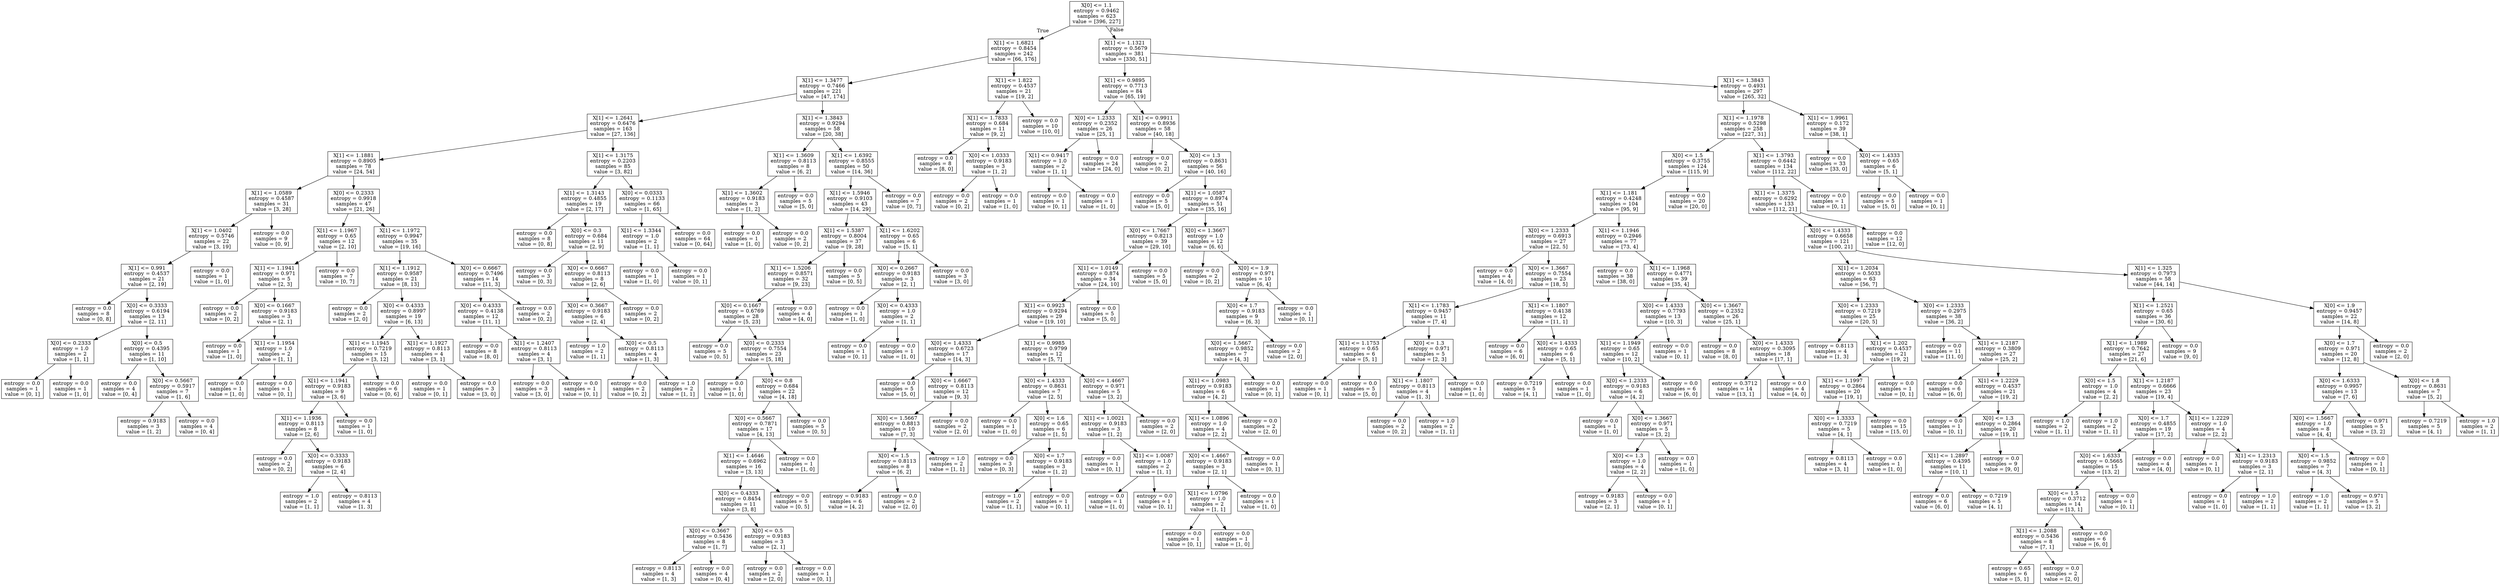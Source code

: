 digraph Tree {
node [shape=box] ;
0 [label="X[0] <= 1.1\nentropy = 0.9462\nsamples = 623\nvalue = [396, 227]"] ;
1 [label="X[1] <= 1.6821\nentropy = 0.8454\nsamples = 242\nvalue = [66, 176]"] ;
0 -> 1 [labeldistance=2.5, labelangle=45, headlabel="True"] ;
2 [label="X[1] <= 1.3477\nentropy = 0.7466\nsamples = 221\nvalue = [47, 174]"] ;
1 -> 2 ;
3 [label="X[1] <= 1.2641\nentropy = 0.6476\nsamples = 163\nvalue = [27, 136]"] ;
2 -> 3 ;
4 [label="X[1] <= 1.1881\nentropy = 0.8905\nsamples = 78\nvalue = [24, 54]"] ;
3 -> 4 ;
5 [label="X[1] <= 1.0589\nentropy = 0.4587\nsamples = 31\nvalue = [3, 28]"] ;
4 -> 5 ;
6 [label="X[1] <= 1.0402\nentropy = 0.5746\nsamples = 22\nvalue = [3, 19]"] ;
5 -> 6 ;
7 [label="X[1] <= 0.991\nentropy = 0.4537\nsamples = 21\nvalue = [2, 19]"] ;
6 -> 7 ;
8 [label="entropy = 0.0\nsamples = 8\nvalue = [0, 8]"] ;
7 -> 8 ;
9 [label="X[0] <= 0.3333\nentropy = 0.6194\nsamples = 13\nvalue = [2, 11]"] ;
7 -> 9 ;
10 [label="X[0] <= 0.2333\nentropy = 1.0\nsamples = 2\nvalue = [1, 1]"] ;
9 -> 10 ;
11 [label="entropy = 0.0\nsamples = 1\nvalue = [0, 1]"] ;
10 -> 11 ;
12 [label="entropy = 0.0\nsamples = 1\nvalue = [1, 0]"] ;
10 -> 12 ;
13 [label="X[0] <= 0.5\nentropy = 0.4395\nsamples = 11\nvalue = [1, 10]"] ;
9 -> 13 ;
14 [label="entropy = 0.0\nsamples = 4\nvalue = [0, 4]"] ;
13 -> 14 ;
15 [label="X[0] <= 0.5667\nentropy = 0.5917\nsamples = 7\nvalue = [1, 6]"] ;
13 -> 15 ;
16 [label="entropy = 0.9183\nsamples = 3\nvalue = [1, 2]"] ;
15 -> 16 ;
17 [label="entropy = 0.0\nsamples = 4\nvalue = [0, 4]"] ;
15 -> 17 ;
18 [label="entropy = 0.0\nsamples = 1\nvalue = [1, 0]"] ;
6 -> 18 ;
19 [label="entropy = 0.0\nsamples = 9\nvalue = [0, 9]"] ;
5 -> 19 ;
20 [label="X[0] <= 0.2333\nentropy = 0.9918\nsamples = 47\nvalue = [21, 26]"] ;
4 -> 20 ;
21 [label="X[1] <= 1.1967\nentropy = 0.65\nsamples = 12\nvalue = [2, 10]"] ;
20 -> 21 ;
22 [label="X[1] <= 1.1941\nentropy = 0.971\nsamples = 5\nvalue = [2, 3]"] ;
21 -> 22 ;
23 [label="entropy = 0.0\nsamples = 2\nvalue = [0, 2]"] ;
22 -> 23 ;
24 [label="X[0] <= 0.1667\nentropy = 0.9183\nsamples = 3\nvalue = [2, 1]"] ;
22 -> 24 ;
25 [label="entropy = 0.0\nsamples = 1\nvalue = [1, 0]"] ;
24 -> 25 ;
26 [label="X[1] <= 1.1954\nentropy = 1.0\nsamples = 2\nvalue = [1, 1]"] ;
24 -> 26 ;
27 [label="entropy = 0.0\nsamples = 1\nvalue = [1, 0]"] ;
26 -> 27 ;
28 [label="entropy = 0.0\nsamples = 1\nvalue = [0, 1]"] ;
26 -> 28 ;
29 [label="entropy = 0.0\nsamples = 7\nvalue = [0, 7]"] ;
21 -> 29 ;
30 [label="X[1] <= 1.1972\nentropy = 0.9947\nsamples = 35\nvalue = [19, 16]"] ;
20 -> 30 ;
31 [label="X[1] <= 1.1912\nentropy = 0.9587\nsamples = 21\nvalue = [8, 13]"] ;
30 -> 31 ;
32 [label="entropy = 0.0\nsamples = 2\nvalue = [2, 0]"] ;
31 -> 32 ;
33 [label="X[0] <= 0.4333\nentropy = 0.8997\nsamples = 19\nvalue = [6, 13]"] ;
31 -> 33 ;
34 [label="X[1] <= 1.1945\nentropy = 0.7219\nsamples = 15\nvalue = [3, 12]"] ;
33 -> 34 ;
35 [label="X[1] <= 1.1941\nentropy = 0.9183\nsamples = 9\nvalue = [3, 6]"] ;
34 -> 35 ;
36 [label="X[1] <= 1.1936\nentropy = 0.8113\nsamples = 8\nvalue = [2, 6]"] ;
35 -> 36 ;
37 [label="entropy = 0.0\nsamples = 2\nvalue = [0, 2]"] ;
36 -> 37 ;
38 [label="X[0] <= 0.3333\nentropy = 0.9183\nsamples = 6\nvalue = [2, 4]"] ;
36 -> 38 ;
39 [label="entropy = 1.0\nsamples = 2\nvalue = [1, 1]"] ;
38 -> 39 ;
40 [label="entropy = 0.8113\nsamples = 4\nvalue = [1, 3]"] ;
38 -> 40 ;
41 [label="entropy = 0.0\nsamples = 1\nvalue = [1, 0]"] ;
35 -> 41 ;
42 [label="entropy = 0.0\nsamples = 6\nvalue = [0, 6]"] ;
34 -> 42 ;
43 [label="X[1] <= 1.1927\nentropy = 0.8113\nsamples = 4\nvalue = [3, 1]"] ;
33 -> 43 ;
44 [label="entropy = 0.0\nsamples = 1\nvalue = [0, 1]"] ;
43 -> 44 ;
45 [label="entropy = 0.0\nsamples = 3\nvalue = [3, 0]"] ;
43 -> 45 ;
46 [label="X[0] <= 0.6667\nentropy = 0.7496\nsamples = 14\nvalue = [11, 3]"] ;
30 -> 46 ;
47 [label="X[0] <= 0.4333\nentropy = 0.4138\nsamples = 12\nvalue = [11, 1]"] ;
46 -> 47 ;
48 [label="entropy = 0.0\nsamples = 8\nvalue = [8, 0]"] ;
47 -> 48 ;
49 [label="X[1] <= 1.2407\nentropy = 0.8113\nsamples = 4\nvalue = [3, 1]"] ;
47 -> 49 ;
50 [label="entropy = 0.0\nsamples = 3\nvalue = [3, 0]"] ;
49 -> 50 ;
51 [label="entropy = 0.0\nsamples = 1\nvalue = [0, 1]"] ;
49 -> 51 ;
52 [label="entropy = 0.0\nsamples = 2\nvalue = [0, 2]"] ;
46 -> 52 ;
53 [label="X[1] <= 1.3175\nentropy = 0.2203\nsamples = 85\nvalue = [3, 82]"] ;
3 -> 53 ;
54 [label="X[1] <= 1.3143\nentropy = 0.4855\nsamples = 19\nvalue = [2, 17]"] ;
53 -> 54 ;
55 [label="entropy = 0.0\nsamples = 8\nvalue = [0, 8]"] ;
54 -> 55 ;
56 [label="X[0] <= 0.3\nentropy = 0.684\nsamples = 11\nvalue = [2, 9]"] ;
54 -> 56 ;
57 [label="entropy = 0.0\nsamples = 3\nvalue = [0, 3]"] ;
56 -> 57 ;
58 [label="X[0] <= 0.6667\nentropy = 0.8113\nsamples = 8\nvalue = [2, 6]"] ;
56 -> 58 ;
59 [label="X[0] <= 0.3667\nentropy = 0.9183\nsamples = 6\nvalue = [2, 4]"] ;
58 -> 59 ;
60 [label="entropy = 1.0\nsamples = 2\nvalue = [1, 1]"] ;
59 -> 60 ;
61 [label="X[0] <= 0.5\nentropy = 0.8113\nsamples = 4\nvalue = [1, 3]"] ;
59 -> 61 ;
62 [label="entropy = 0.0\nsamples = 2\nvalue = [0, 2]"] ;
61 -> 62 ;
63 [label="entropy = 1.0\nsamples = 2\nvalue = [1, 1]"] ;
61 -> 63 ;
64 [label="entropy = 0.0\nsamples = 2\nvalue = [0, 2]"] ;
58 -> 64 ;
65 [label="X[0] <= 0.0333\nentropy = 0.1133\nsamples = 66\nvalue = [1, 65]"] ;
53 -> 65 ;
66 [label="X[1] <= 1.3344\nentropy = 1.0\nsamples = 2\nvalue = [1, 1]"] ;
65 -> 66 ;
67 [label="entropy = 0.0\nsamples = 1\nvalue = [1, 0]"] ;
66 -> 67 ;
68 [label="entropy = 0.0\nsamples = 1\nvalue = [0, 1]"] ;
66 -> 68 ;
69 [label="entropy = 0.0\nsamples = 64\nvalue = [0, 64]"] ;
65 -> 69 ;
70 [label="X[1] <= 1.3843\nentropy = 0.9294\nsamples = 58\nvalue = [20, 38]"] ;
2 -> 70 ;
71 [label="X[1] <= 1.3609\nentropy = 0.8113\nsamples = 8\nvalue = [6, 2]"] ;
70 -> 71 ;
72 [label="X[1] <= 1.3602\nentropy = 0.9183\nsamples = 3\nvalue = [1, 2]"] ;
71 -> 72 ;
73 [label="entropy = 0.0\nsamples = 1\nvalue = [1, 0]"] ;
72 -> 73 ;
74 [label="entropy = 0.0\nsamples = 2\nvalue = [0, 2]"] ;
72 -> 74 ;
75 [label="entropy = 0.0\nsamples = 5\nvalue = [5, 0]"] ;
71 -> 75 ;
76 [label="X[1] <= 1.6392\nentropy = 0.8555\nsamples = 50\nvalue = [14, 36]"] ;
70 -> 76 ;
77 [label="X[1] <= 1.5946\nentropy = 0.9103\nsamples = 43\nvalue = [14, 29]"] ;
76 -> 77 ;
78 [label="X[1] <= 1.5387\nentropy = 0.8004\nsamples = 37\nvalue = [9, 28]"] ;
77 -> 78 ;
79 [label="X[1] <= 1.5206\nentropy = 0.8571\nsamples = 32\nvalue = [9, 23]"] ;
78 -> 79 ;
80 [label="X[0] <= 0.1667\nentropy = 0.6769\nsamples = 28\nvalue = [5, 23]"] ;
79 -> 80 ;
81 [label="entropy = 0.0\nsamples = 5\nvalue = [0, 5]"] ;
80 -> 81 ;
82 [label="X[0] <= 0.2333\nentropy = 0.7554\nsamples = 23\nvalue = [5, 18]"] ;
80 -> 82 ;
83 [label="entropy = 0.0\nsamples = 1\nvalue = [1, 0]"] ;
82 -> 83 ;
84 [label="X[0] <= 0.8\nentropy = 0.684\nsamples = 22\nvalue = [4, 18]"] ;
82 -> 84 ;
85 [label="X[0] <= 0.5667\nentropy = 0.7871\nsamples = 17\nvalue = [4, 13]"] ;
84 -> 85 ;
86 [label="X[1] <= 1.4646\nentropy = 0.6962\nsamples = 16\nvalue = [3, 13]"] ;
85 -> 86 ;
87 [label="X[0] <= 0.4333\nentropy = 0.8454\nsamples = 11\nvalue = [3, 8]"] ;
86 -> 87 ;
88 [label="X[0] <= 0.3667\nentropy = 0.5436\nsamples = 8\nvalue = [1, 7]"] ;
87 -> 88 ;
89 [label="entropy = 0.8113\nsamples = 4\nvalue = [1, 3]"] ;
88 -> 89 ;
90 [label="entropy = 0.0\nsamples = 4\nvalue = [0, 4]"] ;
88 -> 90 ;
91 [label="X[0] <= 0.5\nentropy = 0.9183\nsamples = 3\nvalue = [2, 1]"] ;
87 -> 91 ;
92 [label="entropy = 0.0\nsamples = 2\nvalue = [2, 0]"] ;
91 -> 92 ;
93 [label="entropy = 0.0\nsamples = 1\nvalue = [0, 1]"] ;
91 -> 93 ;
94 [label="entropy = 0.0\nsamples = 5\nvalue = [0, 5]"] ;
86 -> 94 ;
95 [label="entropy = 0.0\nsamples = 1\nvalue = [1, 0]"] ;
85 -> 95 ;
96 [label="entropy = 0.0\nsamples = 5\nvalue = [0, 5]"] ;
84 -> 96 ;
97 [label="entropy = 0.0\nsamples = 4\nvalue = [4, 0]"] ;
79 -> 97 ;
98 [label="entropy = 0.0\nsamples = 5\nvalue = [0, 5]"] ;
78 -> 98 ;
99 [label="X[1] <= 1.6202\nentropy = 0.65\nsamples = 6\nvalue = [5, 1]"] ;
77 -> 99 ;
100 [label="X[0] <= 0.2667\nentropy = 0.9183\nsamples = 3\nvalue = [2, 1]"] ;
99 -> 100 ;
101 [label="entropy = 0.0\nsamples = 1\nvalue = [1, 0]"] ;
100 -> 101 ;
102 [label="X[0] <= 0.4333\nentropy = 1.0\nsamples = 2\nvalue = [1, 1]"] ;
100 -> 102 ;
103 [label="entropy = 0.0\nsamples = 1\nvalue = [0, 1]"] ;
102 -> 103 ;
104 [label="entropy = 0.0\nsamples = 1\nvalue = [1, 0]"] ;
102 -> 104 ;
105 [label="entropy = 0.0\nsamples = 3\nvalue = [3, 0]"] ;
99 -> 105 ;
106 [label="entropy = 0.0\nsamples = 7\nvalue = [0, 7]"] ;
76 -> 106 ;
107 [label="X[1] <= 1.822\nentropy = 0.4537\nsamples = 21\nvalue = [19, 2]"] ;
1 -> 107 ;
108 [label="X[1] <= 1.7833\nentropy = 0.684\nsamples = 11\nvalue = [9, 2]"] ;
107 -> 108 ;
109 [label="entropy = 0.0\nsamples = 8\nvalue = [8, 0]"] ;
108 -> 109 ;
110 [label="X[0] <= 1.0333\nentropy = 0.9183\nsamples = 3\nvalue = [1, 2]"] ;
108 -> 110 ;
111 [label="entropy = 0.0\nsamples = 2\nvalue = [0, 2]"] ;
110 -> 111 ;
112 [label="entropy = 0.0\nsamples = 1\nvalue = [1, 0]"] ;
110 -> 112 ;
113 [label="entropy = 0.0\nsamples = 10\nvalue = [10, 0]"] ;
107 -> 113 ;
114 [label="X[1] <= 1.1321\nentropy = 0.5679\nsamples = 381\nvalue = [330, 51]"] ;
0 -> 114 [labeldistance=2.5, labelangle=-45, headlabel="False"] ;
115 [label="X[1] <= 0.9895\nentropy = 0.7713\nsamples = 84\nvalue = [65, 19]"] ;
114 -> 115 ;
116 [label="X[0] <= 1.2333\nentropy = 0.2352\nsamples = 26\nvalue = [25, 1]"] ;
115 -> 116 ;
117 [label="X[1] <= 0.9417\nentropy = 1.0\nsamples = 2\nvalue = [1, 1]"] ;
116 -> 117 ;
118 [label="entropy = 0.0\nsamples = 1\nvalue = [0, 1]"] ;
117 -> 118 ;
119 [label="entropy = 0.0\nsamples = 1\nvalue = [1, 0]"] ;
117 -> 119 ;
120 [label="entropy = 0.0\nsamples = 24\nvalue = [24, 0]"] ;
116 -> 120 ;
121 [label="X[1] <= 0.9911\nentropy = 0.8936\nsamples = 58\nvalue = [40, 18]"] ;
115 -> 121 ;
122 [label="entropy = 0.0\nsamples = 2\nvalue = [0, 2]"] ;
121 -> 122 ;
123 [label="X[0] <= 1.3\nentropy = 0.8631\nsamples = 56\nvalue = [40, 16]"] ;
121 -> 123 ;
124 [label="entropy = 0.0\nsamples = 5\nvalue = [5, 0]"] ;
123 -> 124 ;
125 [label="X[1] <= 1.0587\nentropy = 0.8974\nsamples = 51\nvalue = [35, 16]"] ;
123 -> 125 ;
126 [label="X[0] <= 1.7667\nentropy = 0.8213\nsamples = 39\nvalue = [29, 10]"] ;
125 -> 126 ;
127 [label="X[1] <= 1.0149\nentropy = 0.874\nsamples = 34\nvalue = [24, 10]"] ;
126 -> 127 ;
128 [label="X[1] <= 0.9923\nentropy = 0.9294\nsamples = 29\nvalue = [19, 10]"] ;
127 -> 128 ;
129 [label="X[0] <= 1.4333\nentropy = 0.6723\nsamples = 17\nvalue = [14, 3]"] ;
128 -> 129 ;
130 [label="entropy = 0.0\nsamples = 5\nvalue = [5, 0]"] ;
129 -> 130 ;
131 [label="X[0] <= 1.6667\nentropy = 0.8113\nsamples = 12\nvalue = [9, 3]"] ;
129 -> 131 ;
132 [label="X[0] <= 1.5667\nentropy = 0.8813\nsamples = 10\nvalue = [7, 3]"] ;
131 -> 132 ;
133 [label="X[0] <= 1.5\nentropy = 0.8113\nsamples = 8\nvalue = [6, 2]"] ;
132 -> 133 ;
134 [label="entropy = 0.9183\nsamples = 6\nvalue = [4, 2]"] ;
133 -> 134 ;
135 [label="entropy = 0.0\nsamples = 2\nvalue = [2, 0]"] ;
133 -> 135 ;
136 [label="entropy = 1.0\nsamples = 2\nvalue = [1, 1]"] ;
132 -> 136 ;
137 [label="entropy = 0.0\nsamples = 2\nvalue = [2, 0]"] ;
131 -> 137 ;
138 [label="X[1] <= 0.9985\nentropy = 0.9799\nsamples = 12\nvalue = [5, 7]"] ;
128 -> 138 ;
139 [label="X[0] <= 1.4333\nentropy = 0.8631\nsamples = 7\nvalue = [2, 5]"] ;
138 -> 139 ;
140 [label="entropy = 0.0\nsamples = 1\nvalue = [1, 0]"] ;
139 -> 140 ;
141 [label="X[0] <= 1.6\nentropy = 0.65\nsamples = 6\nvalue = [1, 5]"] ;
139 -> 141 ;
142 [label="entropy = 0.0\nsamples = 3\nvalue = [0, 3]"] ;
141 -> 142 ;
143 [label="X[0] <= 1.7\nentropy = 0.9183\nsamples = 3\nvalue = [1, 2]"] ;
141 -> 143 ;
144 [label="entropy = 1.0\nsamples = 2\nvalue = [1, 1]"] ;
143 -> 144 ;
145 [label="entropy = 0.0\nsamples = 1\nvalue = [0, 1]"] ;
143 -> 145 ;
146 [label="X[0] <= 1.4667\nentropy = 0.971\nsamples = 5\nvalue = [3, 2]"] ;
138 -> 146 ;
147 [label="X[1] <= 1.0021\nentropy = 0.9183\nsamples = 3\nvalue = [1, 2]"] ;
146 -> 147 ;
148 [label="entropy = 0.0\nsamples = 1\nvalue = [0, 1]"] ;
147 -> 148 ;
149 [label="X[1] <= 1.0087\nentropy = 1.0\nsamples = 2\nvalue = [1, 1]"] ;
147 -> 149 ;
150 [label="entropy = 0.0\nsamples = 1\nvalue = [1, 0]"] ;
149 -> 150 ;
151 [label="entropy = 0.0\nsamples = 1\nvalue = [0, 1]"] ;
149 -> 151 ;
152 [label="entropy = 0.0\nsamples = 2\nvalue = [2, 0]"] ;
146 -> 152 ;
153 [label="entropy = 0.0\nsamples = 5\nvalue = [5, 0]"] ;
127 -> 153 ;
154 [label="entropy = 0.0\nsamples = 5\nvalue = [5, 0]"] ;
126 -> 154 ;
155 [label="X[0] <= 1.3667\nentropy = 1.0\nsamples = 12\nvalue = [6, 6]"] ;
125 -> 155 ;
156 [label="entropy = 0.0\nsamples = 2\nvalue = [0, 2]"] ;
155 -> 156 ;
157 [label="X[0] <= 1.9\nentropy = 0.971\nsamples = 10\nvalue = [6, 4]"] ;
155 -> 157 ;
158 [label="X[0] <= 1.7\nentropy = 0.9183\nsamples = 9\nvalue = [6, 3]"] ;
157 -> 158 ;
159 [label="X[0] <= 1.5667\nentropy = 0.9852\nsamples = 7\nvalue = [4, 3]"] ;
158 -> 159 ;
160 [label="X[1] <= 1.0983\nentropy = 0.9183\nsamples = 6\nvalue = [4, 2]"] ;
159 -> 160 ;
161 [label="X[1] <= 1.0896\nentropy = 1.0\nsamples = 4\nvalue = [2, 2]"] ;
160 -> 161 ;
162 [label="X[0] <= 1.4667\nentropy = 0.9183\nsamples = 3\nvalue = [2, 1]"] ;
161 -> 162 ;
163 [label="X[1] <= 1.0796\nentropy = 1.0\nsamples = 2\nvalue = [1, 1]"] ;
162 -> 163 ;
164 [label="entropy = 0.0\nsamples = 1\nvalue = [0, 1]"] ;
163 -> 164 ;
165 [label="entropy = 0.0\nsamples = 1\nvalue = [1, 0]"] ;
163 -> 165 ;
166 [label="entropy = 0.0\nsamples = 1\nvalue = [1, 0]"] ;
162 -> 166 ;
167 [label="entropy = 0.0\nsamples = 1\nvalue = [0, 1]"] ;
161 -> 167 ;
168 [label="entropy = 0.0\nsamples = 2\nvalue = [2, 0]"] ;
160 -> 168 ;
169 [label="entropy = 0.0\nsamples = 1\nvalue = [0, 1]"] ;
159 -> 169 ;
170 [label="entropy = 0.0\nsamples = 2\nvalue = [2, 0]"] ;
158 -> 170 ;
171 [label="entropy = 0.0\nsamples = 1\nvalue = [0, 1]"] ;
157 -> 171 ;
172 [label="X[1] <= 1.3843\nentropy = 0.4931\nsamples = 297\nvalue = [265, 32]"] ;
114 -> 172 ;
173 [label="X[1] <= 1.1978\nentropy = 0.5298\nsamples = 258\nvalue = [227, 31]"] ;
172 -> 173 ;
174 [label="X[0] <= 1.5\nentropy = 0.3755\nsamples = 124\nvalue = [115, 9]"] ;
173 -> 174 ;
175 [label="X[1] <= 1.181\nentropy = 0.4248\nsamples = 104\nvalue = [95, 9]"] ;
174 -> 175 ;
176 [label="X[0] <= 1.2333\nentropy = 0.6913\nsamples = 27\nvalue = [22, 5]"] ;
175 -> 176 ;
177 [label="entropy = 0.0\nsamples = 4\nvalue = [4, 0]"] ;
176 -> 177 ;
178 [label="X[0] <= 1.3667\nentropy = 0.7554\nsamples = 23\nvalue = [18, 5]"] ;
176 -> 178 ;
179 [label="X[1] <= 1.1783\nentropy = 0.9457\nsamples = 11\nvalue = [7, 4]"] ;
178 -> 179 ;
180 [label="X[1] <= 1.1753\nentropy = 0.65\nsamples = 6\nvalue = [5, 1]"] ;
179 -> 180 ;
181 [label="entropy = 0.0\nsamples = 1\nvalue = [0, 1]"] ;
180 -> 181 ;
182 [label="entropy = 0.0\nsamples = 5\nvalue = [5, 0]"] ;
180 -> 182 ;
183 [label="X[0] <= 1.3\nentropy = 0.971\nsamples = 5\nvalue = [2, 3]"] ;
179 -> 183 ;
184 [label="X[1] <= 1.1807\nentropy = 0.8113\nsamples = 4\nvalue = [1, 3]"] ;
183 -> 184 ;
185 [label="entropy = 0.0\nsamples = 2\nvalue = [0, 2]"] ;
184 -> 185 ;
186 [label="entropy = 1.0\nsamples = 2\nvalue = [1, 1]"] ;
184 -> 186 ;
187 [label="entropy = 0.0\nsamples = 1\nvalue = [1, 0]"] ;
183 -> 187 ;
188 [label="X[1] <= 1.1807\nentropy = 0.4138\nsamples = 12\nvalue = [11, 1]"] ;
178 -> 188 ;
189 [label="entropy = 0.0\nsamples = 6\nvalue = [6, 0]"] ;
188 -> 189 ;
190 [label="X[0] <= 1.4333\nentropy = 0.65\nsamples = 6\nvalue = [5, 1]"] ;
188 -> 190 ;
191 [label="entropy = 0.7219\nsamples = 5\nvalue = [4, 1]"] ;
190 -> 191 ;
192 [label="entropy = 0.0\nsamples = 1\nvalue = [1, 0]"] ;
190 -> 192 ;
193 [label="X[1] <= 1.1946\nentropy = 0.2946\nsamples = 77\nvalue = [73, 4]"] ;
175 -> 193 ;
194 [label="entropy = 0.0\nsamples = 38\nvalue = [38, 0]"] ;
193 -> 194 ;
195 [label="X[1] <= 1.1968\nentropy = 0.4771\nsamples = 39\nvalue = [35, 4]"] ;
193 -> 195 ;
196 [label="X[0] <= 1.4333\nentropy = 0.7793\nsamples = 13\nvalue = [10, 3]"] ;
195 -> 196 ;
197 [label="X[1] <= 1.1949\nentropy = 0.65\nsamples = 12\nvalue = [10, 2]"] ;
196 -> 197 ;
198 [label="X[0] <= 1.2333\nentropy = 0.9183\nsamples = 6\nvalue = [4, 2]"] ;
197 -> 198 ;
199 [label="entropy = 0.0\nsamples = 1\nvalue = [1, 0]"] ;
198 -> 199 ;
200 [label="X[0] <= 1.3667\nentropy = 0.971\nsamples = 5\nvalue = [3, 2]"] ;
198 -> 200 ;
201 [label="X[0] <= 1.3\nentropy = 1.0\nsamples = 4\nvalue = [2, 2]"] ;
200 -> 201 ;
202 [label="entropy = 0.9183\nsamples = 3\nvalue = [2, 1]"] ;
201 -> 202 ;
203 [label="entropy = 0.0\nsamples = 1\nvalue = [0, 1]"] ;
201 -> 203 ;
204 [label="entropy = 0.0\nsamples = 1\nvalue = [1, 0]"] ;
200 -> 204 ;
205 [label="entropy = 0.0\nsamples = 6\nvalue = [6, 0]"] ;
197 -> 205 ;
206 [label="entropy = 0.0\nsamples = 1\nvalue = [0, 1]"] ;
196 -> 206 ;
207 [label="X[0] <= 1.3667\nentropy = 0.2352\nsamples = 26\nvalue = [25, 1]"] ;
195 -> 207 ;
208 [label="entropy = 0.0\nsamples = 8\nvalue = [8, 0]"] ;
207 -> 208 ;
209 [label="X[0] <= 1.4333\nentropy = 0.3095\nsamples = 18\nvalue = [17, 1]"] ;
207 -> 209 ;
210 [label="entropy = 0.3712\nsamples = 14\nvalue = [13, 1]"] ;
209 -> 210 ;
211 [label="entropy = 0.0\nsamples = 4\nvalue = [4, 0]"] ;
209 -> 211 ;
212 [label="entropy = 0.0\nsamples = 20\nvalue = [20, 0]"] ;
174 -> 212 ;
213 [label="X[1] <= 1.3793\nentropy = 0.6442\nsamples = 134\nvalue = [112, 22]"] ;
173 -> 213 ;
214 [label="X[1] <= 1.3375\nentropy = 0.6292\nsamples = 133\nvalue = [112, 21]"] ;
213 -> 214 ;
215 [label="X[0] <= 1.4333\nentropy = 0.6658\nsamples = 121\nvalue = [100, 21]"] ;
214 -> 215 ;
216 [label="X[1] <= 1.2034\nentropy = 0.5033\nsamples = 63\nvalue = [56, 7]"] ;
215 -> 216 ;
217 [label="X[0] <= 1.2333\nentropy = 0.7219\nsamples = 25\nvalue = [20, 5]"] ;
216 -> 217 ;
218 [label="entropy = 0.8113\nsamples = 4\nvalue = [1, 3]"] ;
217 -> 218 ;
219 [label="X[1] <= 1.202\nentropy = 0.4537\nsamples = 21\nvalue = [19, 2]"] ;
217 -> 219 ;
220 [label="X[1] <= 1.1997\nentropy = 0.2864\nsamples = 20\nvalue = [19, 1]"] ;
219 -> 220 ;
221 [label="X[0] <= 1.3333\nentropy = 0.7219\nsamples = 5\nvalue = [4, 1]"] ;
220 -> 221 ;
222 [label="entropy = 0.8113\nsamples = 4\nvalue = [3, 1]"] ;
221 -> 222 ;
223 [label="entropy = 0.0\nsamples = 1\nvalue = [1, 0]"] ;
221 -> 223 ;
224 [label="entropy = 0.0\nsamples = 15\nvalue = [15, 0]"] ;
220 -> 224 ;
225 [label="entropy = 0.0\nsamples = 1\nvalue = [0, 1]"] ;
219 -> 225 ;
226 [label="X[0] <= 1.2333\nentropy = 0.2975\nsamples = 38\nvalue = [36, 2]"] ;
216 -> 226 ;
227 [label="entropy = 0.0\nsamples = 11\nvalue = [11, 0]"] ;
226 -> 227 ;
228 [label="X[1] <= 1.2187\nentropy = 0.3809\nsamples = 27\nvalue = [25, 2]"] ;
226 -> 228 ;
229 [label="entropy = 0.0\nsamples = 6\nvalue = [6, 0]"] ;
228 -> 229 ;
230 [label="X[1] <= 1.2229\nentropy = 0.4537\nsamples = 21\nvalue = [19, 2]"] ;
228 -> 230 ;
231 [label="entropy = 0.0\nsamples = 1\nvalue = [0, 1]"] ;
230 -> 231 ;
232 [label="X[0] <= 1.3\nentropy = 0.2864\nsamples = 20\nvalue = [19, 1]"] ;
230 -> 232 ;
233 [label="X[1] <= 1.2897\nentropy = 0.4395\nsamples = 11\nvalue = [10, 1]"] ;
232 -> 233 ;
234 [label="entropy = 0.0\nsamples = 6\nvalue = [6, 0]"] ;
233 -> 234 ;
235 [label="entropy = 0.7219\nsamples = 5\nvalue = [4, 1]"] ;
233 -> 235 ;
236 [label="entropy = 0.0\nsamples = 9\nvalue = [9, 0]"] ;
232 -> 236 ;
237 [label="X[1] <= 1.325\nentropy = 0.7973\nsamples = 58\nvalue = [44, 14]"] ;
215 -> 237 ;
238 [label="X[1] <= 1.2521\nentropy = 0.65\nsamples = 36\nvalue = [30, 6]"] ;
237 -> 238 ;
239 [label="X[1] <= 1.1989\nentropy = 0.7642\nsamples = 27\nvalue = [21, 6]"] ;
238 -> 239 ;
240 [label="X[0] <= 1.5\nentropy = 1.0\nsamples = 4\nvalue = [2, 2]"] ;
239 -> 240 ;
241 [label="entropy = 1.0\nsamples = 2\nvalue = [1, 1]"] ;
240 -> 241 ;
242 [label="entropy = 1.0\nsamples = 2\nvalue = [1, 1]"] ;
240 -> 242 ;
243 [label="X[1] <= 1.2187\nentropy = 0.6666\nsamples = 23\nvalue = [19, 4]"] ;
239 -> 243 ;
244 [label="X[0] <= 1.7\nentropy = 0.4855\nsamples = 19\nvalue = [17, 2]"] ;
243 -> 244 ;
245 [label="X[0] <= 1.6333\nentropy = 0.5665\nsamples = 15\nvalue = [13, 2]"] ;
244 -> 245 ;
246 [label="X[0] <= 1.5\nentropy = 0.3712\nsamples = 14\nvalue = [13, 1]"] ;
245 -> 246 ;
247 [label="X[1] <= 1.2088\nentropy = 0.5436\nsamples = 8\nvalue = [7, 1]"] ;
246 -> 247 ;
248 [label="entropy = 0.65\nsamples = 6\nvalue = [5, 1]"] ;
247 -> 248 ;
249 [label="entropy = 0.0\nsamples = 2\nvalue = [2, 0]"] ;
247 -> 249 ;
250 [label="entropy = 0.0\nsamples = 6\nvalue = [6, 0]"] ;
246 -> 250 ;
251 [label="entropy = 0.0\nsamples = 1\nvalue = [0, 1]"] ;
245 -> 251 ;
252 [label="entropy = 0.0\nsamples = 4\nvalue = [4, 0]"] ;
244 -> 252 ;
253 [label="X[1] <= 1.2229\nentropy = 1.0\nsamples = 4\nvalue = [2, 2]"] ;
243 -> 253 ;
254 [label="entropy = 0.0\nsamples = 1\nvalue = [0, 1]"] ;
253 -> 254 ;
255 [label="X[1] <= 1.2313\nentropy = 0.9183\nsamples = 3\nvalue = [2, 1]"] ;
253 -> 255 ;
256 [label="entropy = 0.0\nsamples = 1\nvalue = [1, 0]"] ;
255 -> 256 ;
257 [label="entropy = 1.0\nsamples = 2\nvalue = [1, 1]"] ;
255 -> 257 ;
258 [label="entropy = 0.0\nsamples = 9\nvalue = [9, 0]"] ;
238 -> 258 ;
259 [label="X[0] <= 1.9\nentropy = 0.9457\nsamples = 22\nvalue = [14, 8]"] ;
237 -> 259 ;
260 [label="X[0] <= 1.7\nentropy = 0.971\nsamples = 20\nvalue = [12, 8]"] ;
259 -> 260 ;
261 [label="X[0] <= 1.6333\nentropy = 0.9957\nsamples = 13\nvalue = [7, 6]"] ;
260 -> 261 ;
262 [label="X[0] <= 1.5667\nentropy = 1.0\nsamples = 8\nvalue = [4, 4]"] ;
261 -> 262 ;
263 [label="X[0] <= 1.5\nentropy = 0.9852\nsamples = 7\nvalue = [4, 3]"] ;
262 -> 263 ;
264 [label="entropy = 1.0\nsamples = 2\nvalue = [1, 1]"] ;
263 -> 264 ;
265 [label="entropy = 0.971\nsamples = 5\nvalue = [3, 2]"] ;
263 -> 265 ;
266 [label="entropy = 0.0\nsamples = 1\nvalue = [0, 1]"] ;
262 -> 266 ;
267 [label="entropy = 0.971\nsamples = 5\nvalue = [3, 2]"] ;
261 -> 267 ;
268 [label="X[0] <= 1.8\nentropy = 0.8631\nsamples = 7\nvalue = [5, 2]"] ;
260 -> 268 ;
269 [label="entropy = 0.7219\nsamples = 5\nvalue = [4, 1]"] ;
268 -> 269 ;
270 [label="entropy = 1.0\nsamples = 2\nvalue = [1, 1]"] ;
268 -> 270 ;
271 [label="entropy = 0.0\nsamples = 2\nvalue = [2, 0]"] ;
259 -> 271 ;
272 [label="entropy = 0.0\nsamples = 12\nvalue = [12, 0]"] ;
214 -> 272 ;
273 [label="entropy = 0.0\nsamples = 1\nvalue = [0, 1]"] ;
213 -> 273 ;
274 [label="X[1] <= 1.9961\nentropy = 0.172\nsamples = 39\nvalue = [38, 1]"] ;
172 -> 274 ;
275 [label="entropy = 0.0\nsamples = 33\nvalue = [33, 0]"] ;
274 -> 275 ;
276 [label="X[0] <= 1.4333\nentropy = 0.65\nsamples = 6\nvalue = [5, 1]"] ;
274 -> 276 ;
277 [label="entropy = 0.0\nsamples = 5\nvalue = [5, 0]"] ;
276 -> 277 ;
278 [label="entropy = 0.0\nsamples = 1\nvalue = [0, 1]"] ;
276 -> 278 ;
}